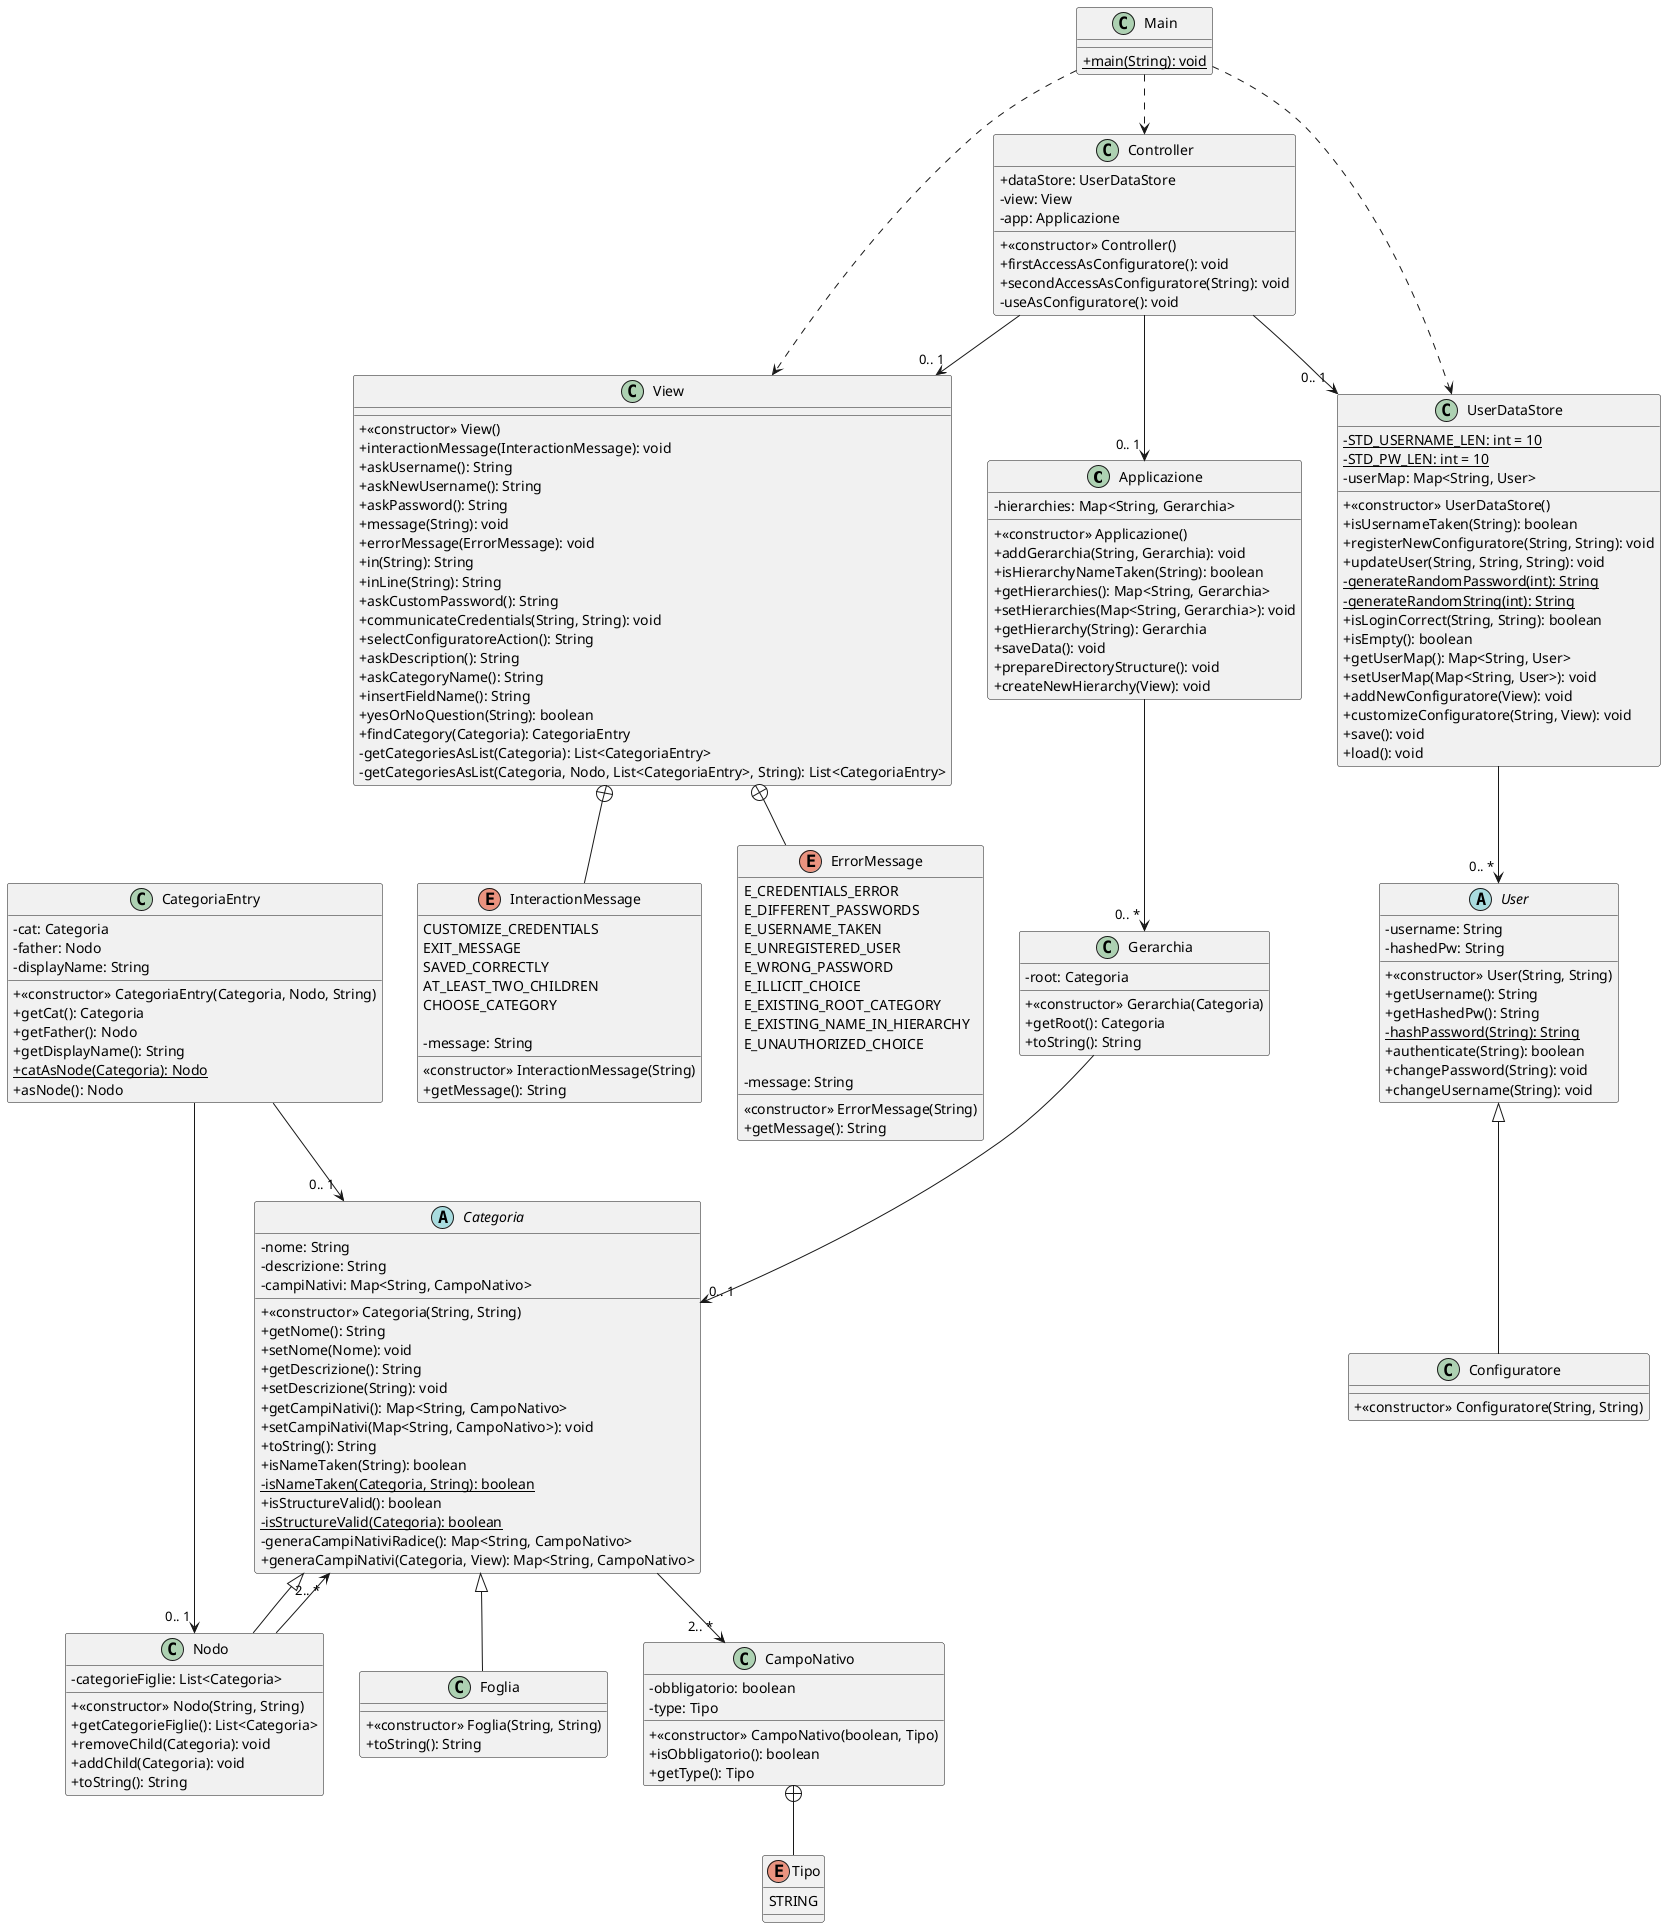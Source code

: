 @startuml
skinparam ClassAttributeIconSize 0

class Applicazione{
- hierarchies: Map<String, Gerarchia>
+ <<constructor>> Applicazione()
+ addGerarchia(String, Gerarchia): void
+ isHierarchyNameTaken(String): boolean
+ getHierarchies(): Map<String, Gerarchia>
+ setHierarchies(Map<String, Gerarchia>): void
+ getHierarchy(String): Gerarchia
+ saveData(): void
+ prepareDirectoryStructure(): void
+ createNewHierarchy(View): void
}

class CampoNativo{
- obbligatorio: boolean
- type: Tipo
+ <<constructor>> CampoNativo(boolean, Tipo)
+ isObbligatorio(): boolean
+ getType(): Tipo
}

enum Tipo{
STRING
}

abstract class User{
- username: String
- hashedPw: String
+ <<constructor>> User(String, String)
+ getUsername(): String
+ getHashedPw(): String
- {static}hashPassword(String): String
+ authenticate(String): boolean
+ changePassword(String): void
+ changeUsername(String): void
}

class Configuratore{
+ <<constructor>> Configuratore(String, String)
}

class Gerarchia{
- root: Categoria
+ <<constructor>> Gerarchia(Categoria)
+ getRoot(): Categoria
+ toString(): String
}

abstract class Categoria{
- nome: String
- descrizione: String
- campiNativi: Map<String, CampoNativo>
+ <<constructor>> Categoria(String, String)
+ getNome(): String
+ setNome(Nome): void
+ getDescrizione(): String
+ setDescrizione(String): void
+ getCampiNativi(): Map<String, CampoNativo>
+ setCampiNativi(Map<String, CampoNativo>): void
+ toString(): String
+ isNameTaken(String): boolean
- {static}isNameTaken(Categoria, String): boolean
+ isStructureValid(): boolean
- {static}isStructureValid(Categoria): boolean
- generaCampiNativiRadice(): Map<String, CampoNativo>
+ generaCampiNativi(Categoria, View): Map<String, CampoNativo>
}

class CategoriaEntry{
- cat: Categoria
- father: Nodo
- displayName: String
+ <<constructor>> CategoriaEntry(Categoria, Nodo, String)
+ getCat(): Categoria
+ getFather(): Nodo
+ getDisplayName(): String
+ {static}catAsNode(Categoria): Nodo
+ asNode(): Nodo
}

class Foglia{
+ <<constructor>> Foglia(String, String)
+ toString(): String
}

class Nodo{
- categorieFiglie: List<Categoria>
+ <<constructor>> Nodo(String, String)
+ getCategorieFiglie(): List<Categoria>
+ removeChild(Categoria): void
+ addChild(Categoria): void
+ toString(): String
}

class View{
+ <<constructor>> View()
+ interactionMessage(InteractionMessage): void
+ askUsername(): String
+ askNewUsername(): String
+ askPassword(): String
+ message(String): void
+ errorMessage(ErrorMessage): void
+ in(String): String
+ inLine(String): String
+ askCustomPassword(): String
+ communicateCredentials(String, String): void
+ selectConfiguratoreAction(): String
+ askDescription(): String
+ askCategoryName(): String
+ insertFieldName(): String
+ yesOrNoQuestion(String): boolean
+ findCategory(Categoria): CategoriaEntry
- getCategoriesAsList(Categoria): List<CategoriaEntry>
- getCategoriesAsList(Categoria, Nodo, List<CategoriaEntry>, String): List<CategoriaEntry>
}

enum ErrorMessage{
E_CREDENTIALS_ERROR
E_DIFFERENT_PASSWORDS
E_USERNAME_TAKEN
E_UNREGISTERED_USER
E_WRONG_PASSWORD
E_ILLICIT_CHOICE
E_EXISTING_ROOT_CATEGORY
E_EXISTING_NAME_IN_HIERARCHY
E_UNAUTHORIZED_CHOICE

- message: String
<<constructor>> ErrorMessage(String)
+ getMessage(): String
}

enum InteractionMessage{
CUSTOMIZE_CREDENTIALS
EXIT_MESSAGE
SAVED_CORRECTLY
AT_LEAST_TWO_CHILDREN
CHOOSE_CATEGORY

- message: String
<<constructor>> InteractionMessage(String)
+ getMessage(): String
}

class UserDataStore{
- {static}STD_USERNAME_LEN: int = 10
- {static}STD_PW_LEN: int = 10
- userMap: Map<String, User>
+ <<constructor>> UserDataStore()
+ isUsernameTaken(String): boolean
+ registerNewConfiguratore(String, String): void
+ updateUser(String, String, String): void
- {static}generateRandomPassword(int): String
- {static}generateRandomString(int): String
+ isLoginCorrect(String, String): boolean
+ isEmpty(): boolean
+ getUserMap(): Map<String, User>
+ setUserMap(Map<String, User>): void
+ addNewConfiguratore(View): void
+ customizeConfiguratore(String, View): void
+ save(): void
+ load(): void
}

class Controller{
+ dataStore: UserDataStore
- view: View
- app: Applicazione
+ <<constructor>> Controller()
+ firstAccessAsConfiguratore(): void
+ secondAccessAsConfiguratore(String): void
- useAsConfiguratore(): void
}

class Main{
+ {static}main(String): void
}

CampoNativo +-- Tipo
View +-- InteractionMessage
View +-- ErrorMessage
Main ..> Controller
Main ..> View
Main ..> UserDataStore
UserDataStore --> "0.. * "  User
Controller --> "0.. 1 " UserDataStore
Controller --> "0.. 1 " View
Controller --> "0.. 1 " Applicazione
CategoriaEntry --> "0.. 1 " Categoria
CategoriaEntry --> "0.. 1 " Nodo
Categoria --> "2.. * " CampoNativo
Gerarchia --> "0.. 1 " Categoria
Applicazione --> "0.. * " Gerarchia
Nodo --> "2.. * " Categoria
Categoria <|-- Nodo
Categoria <|-- Foglia
User <|-- Configuratore

@enduml
